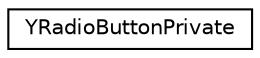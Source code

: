 digraph "Graphical Class Hierarchy"
{
 // LATEX_PDF_SIZE
  edge [fontname="Helvetica",fontsize="10",labelfontname="Helvetica",labelfontsize="10"];
  node [fontname="Helvetica",fontsize="10",shape=record];
  rankdir="LR";
  Node0 [label="YRadioButtonPrivate",height=0.2,width=0.4,color="black", fillcolor="white", style="filled",URL="$structYRadioButtonPrivate.html",tooltip=" "];
}
